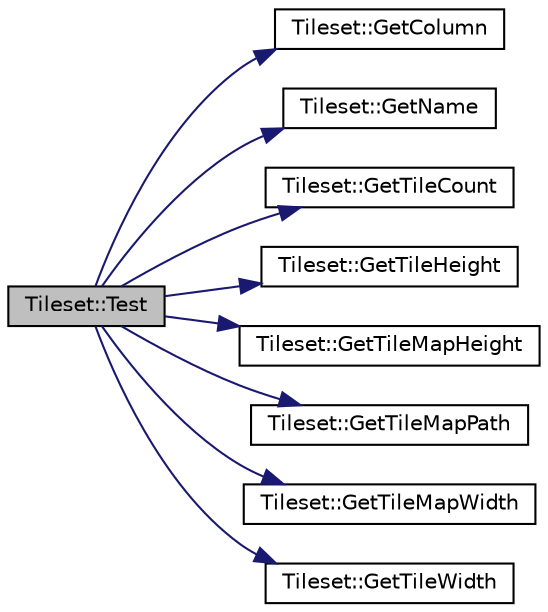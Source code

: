 digraph "Tileset::Test"
{
 // LATEX_PDF_SIZE
  bgcolor="transparent";
  edge [fontname="Helvetica",fontsize="10",labelfontname="Helvetica",labelfontsize="10"];
  node [fontname="Helvetica",fontsize="10",shape=record];
  rankdir="LR";
  Node1 [label="Tileset::Test",height=0.2,width=0.4,color="black", fillcolor="grey75", style="filled", fontcolor="black",tooltip="Fonction de test de la classe Tileset."];
  Node1 -> Node2 [color="midnightblue",fontsize="10",style="solid",fontname="Helvetica"];
  Node2 [label="Tileset::GetColumn",height=0.2,width=0.4,color="black",URL="$classTileset.html#ad636679bf81f2aa5ad00beff2d5c9ef2",tooltip="Retourne column."];
  Node1 -> Node3 [color="midnightblue",fontsize="10",style="solid",fontname="Helvetica"];
  Node3 [label="Tileset::GetName",height=0.2,width=0.4,color="black",URL="$classTileset.html#a8015df88b62c9b7cf6e19c55dc398f69",tooltip="Retourne name."];
  Node1 -> Node4 [color="midnightblue",fontsize="10",style="solid",fontname="Helvetica"];
  Node4 [label="Tileset::GetTileCount",height=0.2,width=0.4,color="black",URL="$classTileset.html#a060020f7a21a85d854f1b8fdf6ea192a",tooltip="Retourne tileCount."];
  Node1 -> Node5 [color="midnightblue",fontsize="10",style="solid",fontname="Helvetica"];
  Node5 [label="Tileset::GetTileHeight",height=0.2,width=0.4,color="black",URL="$classTileset.html#a586d2ecc83c354bcc981e49ed579d359",tooltip="Retourne tileHeight."];
  Node1 -> Node6 [color="midnightblue",fontsize="10",style="solid",fontname="Helvetica"];
  Node6 [label="Tileset::GetTileMapHeight",height=0.2,width=0.4,color="black",URL="$classTileset.html#adffdd1eda76615393d0d6b085ac61cf9",tooltip="Retourne tileMapHeight."];
  Node1 -> Node7 [color="midnightblue",fontsize="10",style="solid",fontname="Helvetica"];
  Node7 [label="Tileset::GetTileMapPath",height=0.2,width=0.4,color="black",URL="$classTileset.html#a937a18ca2f53d7261d3eff752e8afb91",tooltip="Retourne tileMapPath."];
  Node1 -> Node8 [color="midnightblue",fontsize="10",style="solid",fontname="Helvetica"];
  Node8 [label="Tileset::GetTileMapWidth",height=0.2,width=0.4,color="black",URL="$classTileset.html#ae109a25be64886c5139162186da7919b",tooltip="Retourne tileMapWidth."];
  Node1 -> Node9 [color="midnightblue",fontsize="10",style="solid",fontname="Helvetica"];
  Node9 [label="Tileset::GetTileWidth",height=0.2,width=0.4,color="black",URL="$classTileset.html#a91f1063653764e3e799a0331336d9e00",tooltip="Retourne tileWidth."];
}
